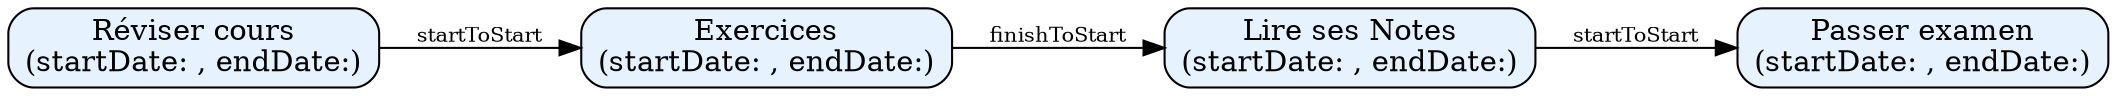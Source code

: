 digraph invalid {
    rankdir=LR;
	node [shape=box, style="rounded,filled", fillcolor="#e6f3ff"];

    // nœuds : WorkDefinitions
		"Réviser cours" [label="Réviser cours\n(startDate: , endDate:)"];
		"Exercices" [label="Exercices\n(startDate: , endDate:)"];
		"Lire ses Notes" [label="Lire ses Notes\n(startDate: , endDate:)"];
		"Passer examen" [label="Passer examen\n(startDate: , endDate:)"];

    // arêtes : WorkSequences
        "Réviser cours" -> "Exercices" [label="startToStart", fontsize=10];
        "Exercices" -> "Lire ses Notes" [label="finishToStart", fontsize=10];
        "Lire ses Notes" -> "Passer examen" [label="startToStart", fontsize=10];
}
